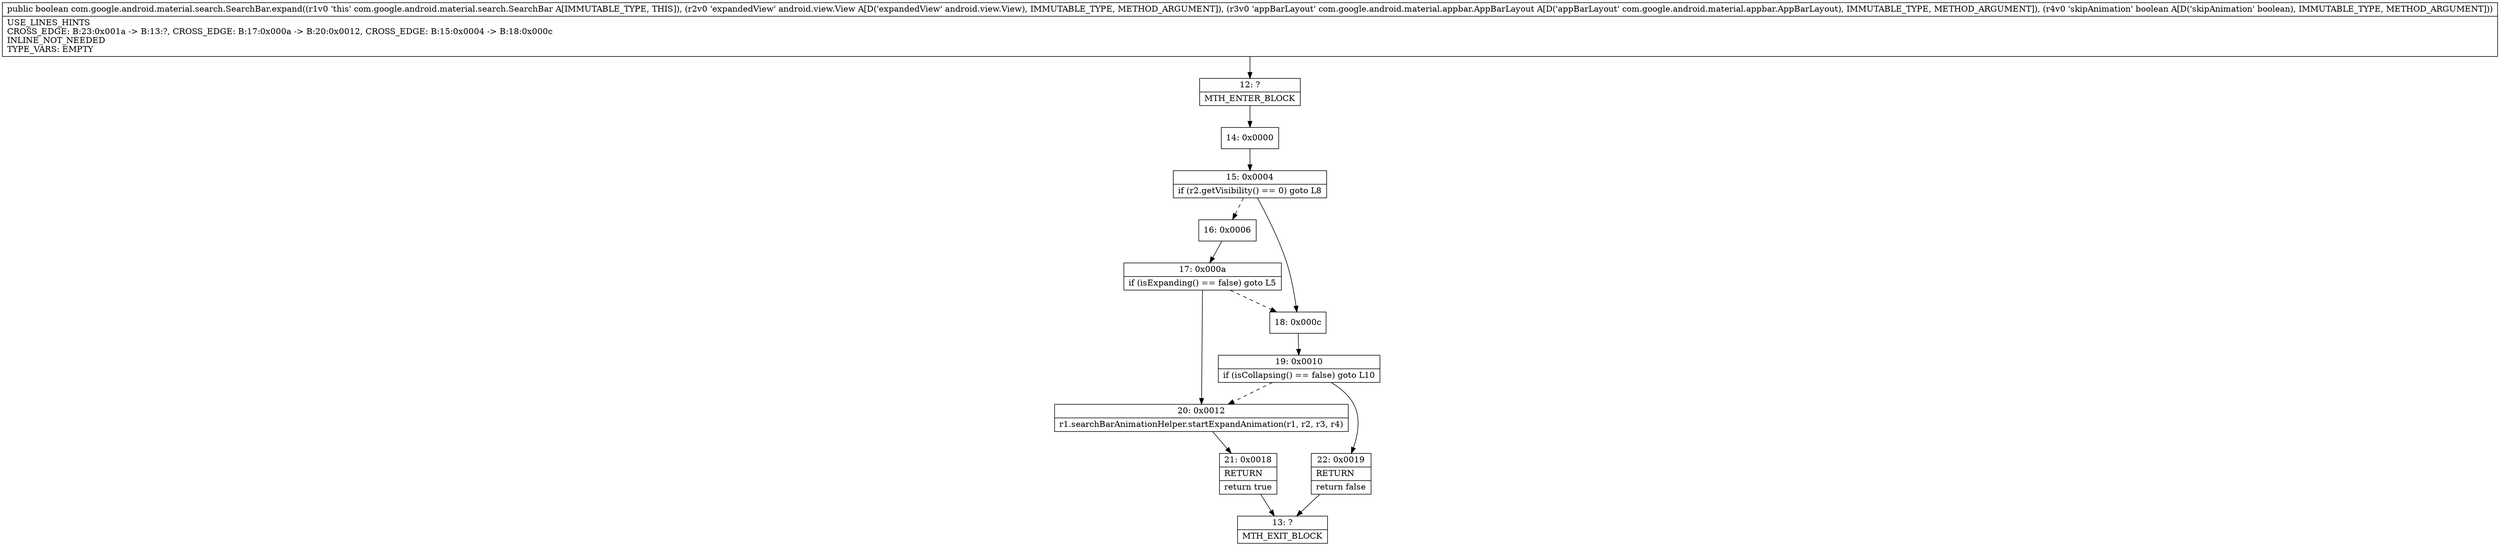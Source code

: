 digraph "CFG forcom.google.android.material.search.SearchBar.expand(Landroid\/view\/View;Lcom\/google\/android\/material\/appbar\/AppBarLayout;Z)Z" {
Node_12 [shape=record,label="{12\:\ ?|MTH_ENTER_BLOCK\l}"];
Node_14 [shape=record,label="{14\:\ 0x0000}"];
Node_15 [shape=record,label="{15\:\ 0x0004|if (r2.getVisibility() == 0) goto L8\l}"];
Node_16 [shape=record,label="{16\:\ 0x0006}"];
Node_17 [shape=record,label="{17\:\ 0x000a|if (isExpanding() == false) goto L5\l}"];
Node_20 [shape=record,label="{20\:\ 0x0012|r1.searchBarAnimationHelper.startExpandAnimation(r1, r2, r3, r4)\l}"];
Node_21 [shape=record,label="{21\:\ 0x0018|RETURN\l|return true\l}"];
Node_13 [shape=record,label="{13\:\ ?|MTH_EXIT_BLOCK\l}"];
Node_18 [shape=record,label="{18\:\ 0x000c}"];
Node_19 [shape=record,label="{19\:\ 0x0010|if (isCollapsing() == false) goto L10\l}"];
Node_22 [shape=record,label="{22\:\ 0x0019|RETURN\l|return false\l}"];
MethodNode[shape=record,label="{public boolean com.google.android.material.search.SearchBar.expand((r1v0 'this' com.google.android.material.search.SearchBar A[IMMUTABLE_TYPE, THIS]), (r2v0 'expandedView' android.view.View A[D('expandedView' android.view.View), IMMUTABLE_TYPE, METHOD_ARGUMENT]), (r3v0 'appBarLayout' com.google.android.material.appbar.AppBarLayout A[D('appBarLayout' com.google.android.material.appbar.AppBarLayout), IMMUTABLE_TYPE, METHOD_ARGUMENT]), (r4v0 'skipAnimation' boolean A[D('skipAnimation' boolean), IMMUTABLE_TYPE, METHOD_ARGUMENT]))  | USE_LINES_HINTS\lCROSS_EDGE: B:23:0x001a \-\> B:13:?, CROSS_EDGE: B:17:0x000a \-\> B:20:0x0012, CROSS_EDGE: B:15:0x0004 \-\> B:18:0x000c\lINLINE_NOT_NEEDED\lTYPE_VARS: EMPTY\l}"];
MethodNode -> Node_12;Node_12 -> Node_14;
Node_14 -> Node_15;
Node_15 -> Node_16[style=dashed];
Node_15 -> Node_18;
Node_16 -> Node_17;
Node_17 -> Node_18[style=dashed];
Node_17 -> Node_20;
Node_20 -> Node_21;
Node_21 -> Node_13;
Node_18 -> Node_19;
Node_19 -> Node_20[style=dashed];
Node_19 -> Node_22;
Node_22 -> Node_13;
}

